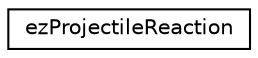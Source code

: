 digraph "Graphical Class Hierarchy"
{
 // LATEX_PDF_SIZE
  edge [fontname="Helvetica",fontsize="10",labelfontname="Helvetica",labelfontsize="10"];
  node [fontname="Helvetica",fontsize="10",shape=record];
  rankdir="LR";
  Node0 [label="ezProjectileReaction",height=0.2,width=0.4,color="black", fillcolor="white", style="filled",URL="$db/d66/structez_projectile_reaction.htm",tooltip="Defines what a projectile will do when it hits a surface."];
}
